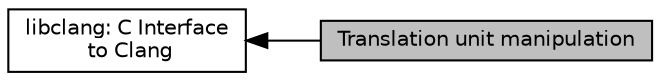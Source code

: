 digraph "Translation unit manipulation"
{
  edge [fontname="Helvetica",fontsize="10",labelfontname="Helvetica",labelfontsize="10"];
  node [fontname="Helvetica",fontsize="10",shape=record];
  rankdir=LR;
  Node0 [label="Translation unit manipulation",height=0.2,width=0.4,color="black", fillcolor="grey75", style="filled", fontcolor="black"];
  Node1 [label="libclang: C Interface\l to Clang",height=0.2,width=0.4,color="black", fillcolor="white", style="filled",URL="$group__CINDEX.html"];
  Node1->Node0 [shape=plaintext, dir="back", style="solid"];
}
